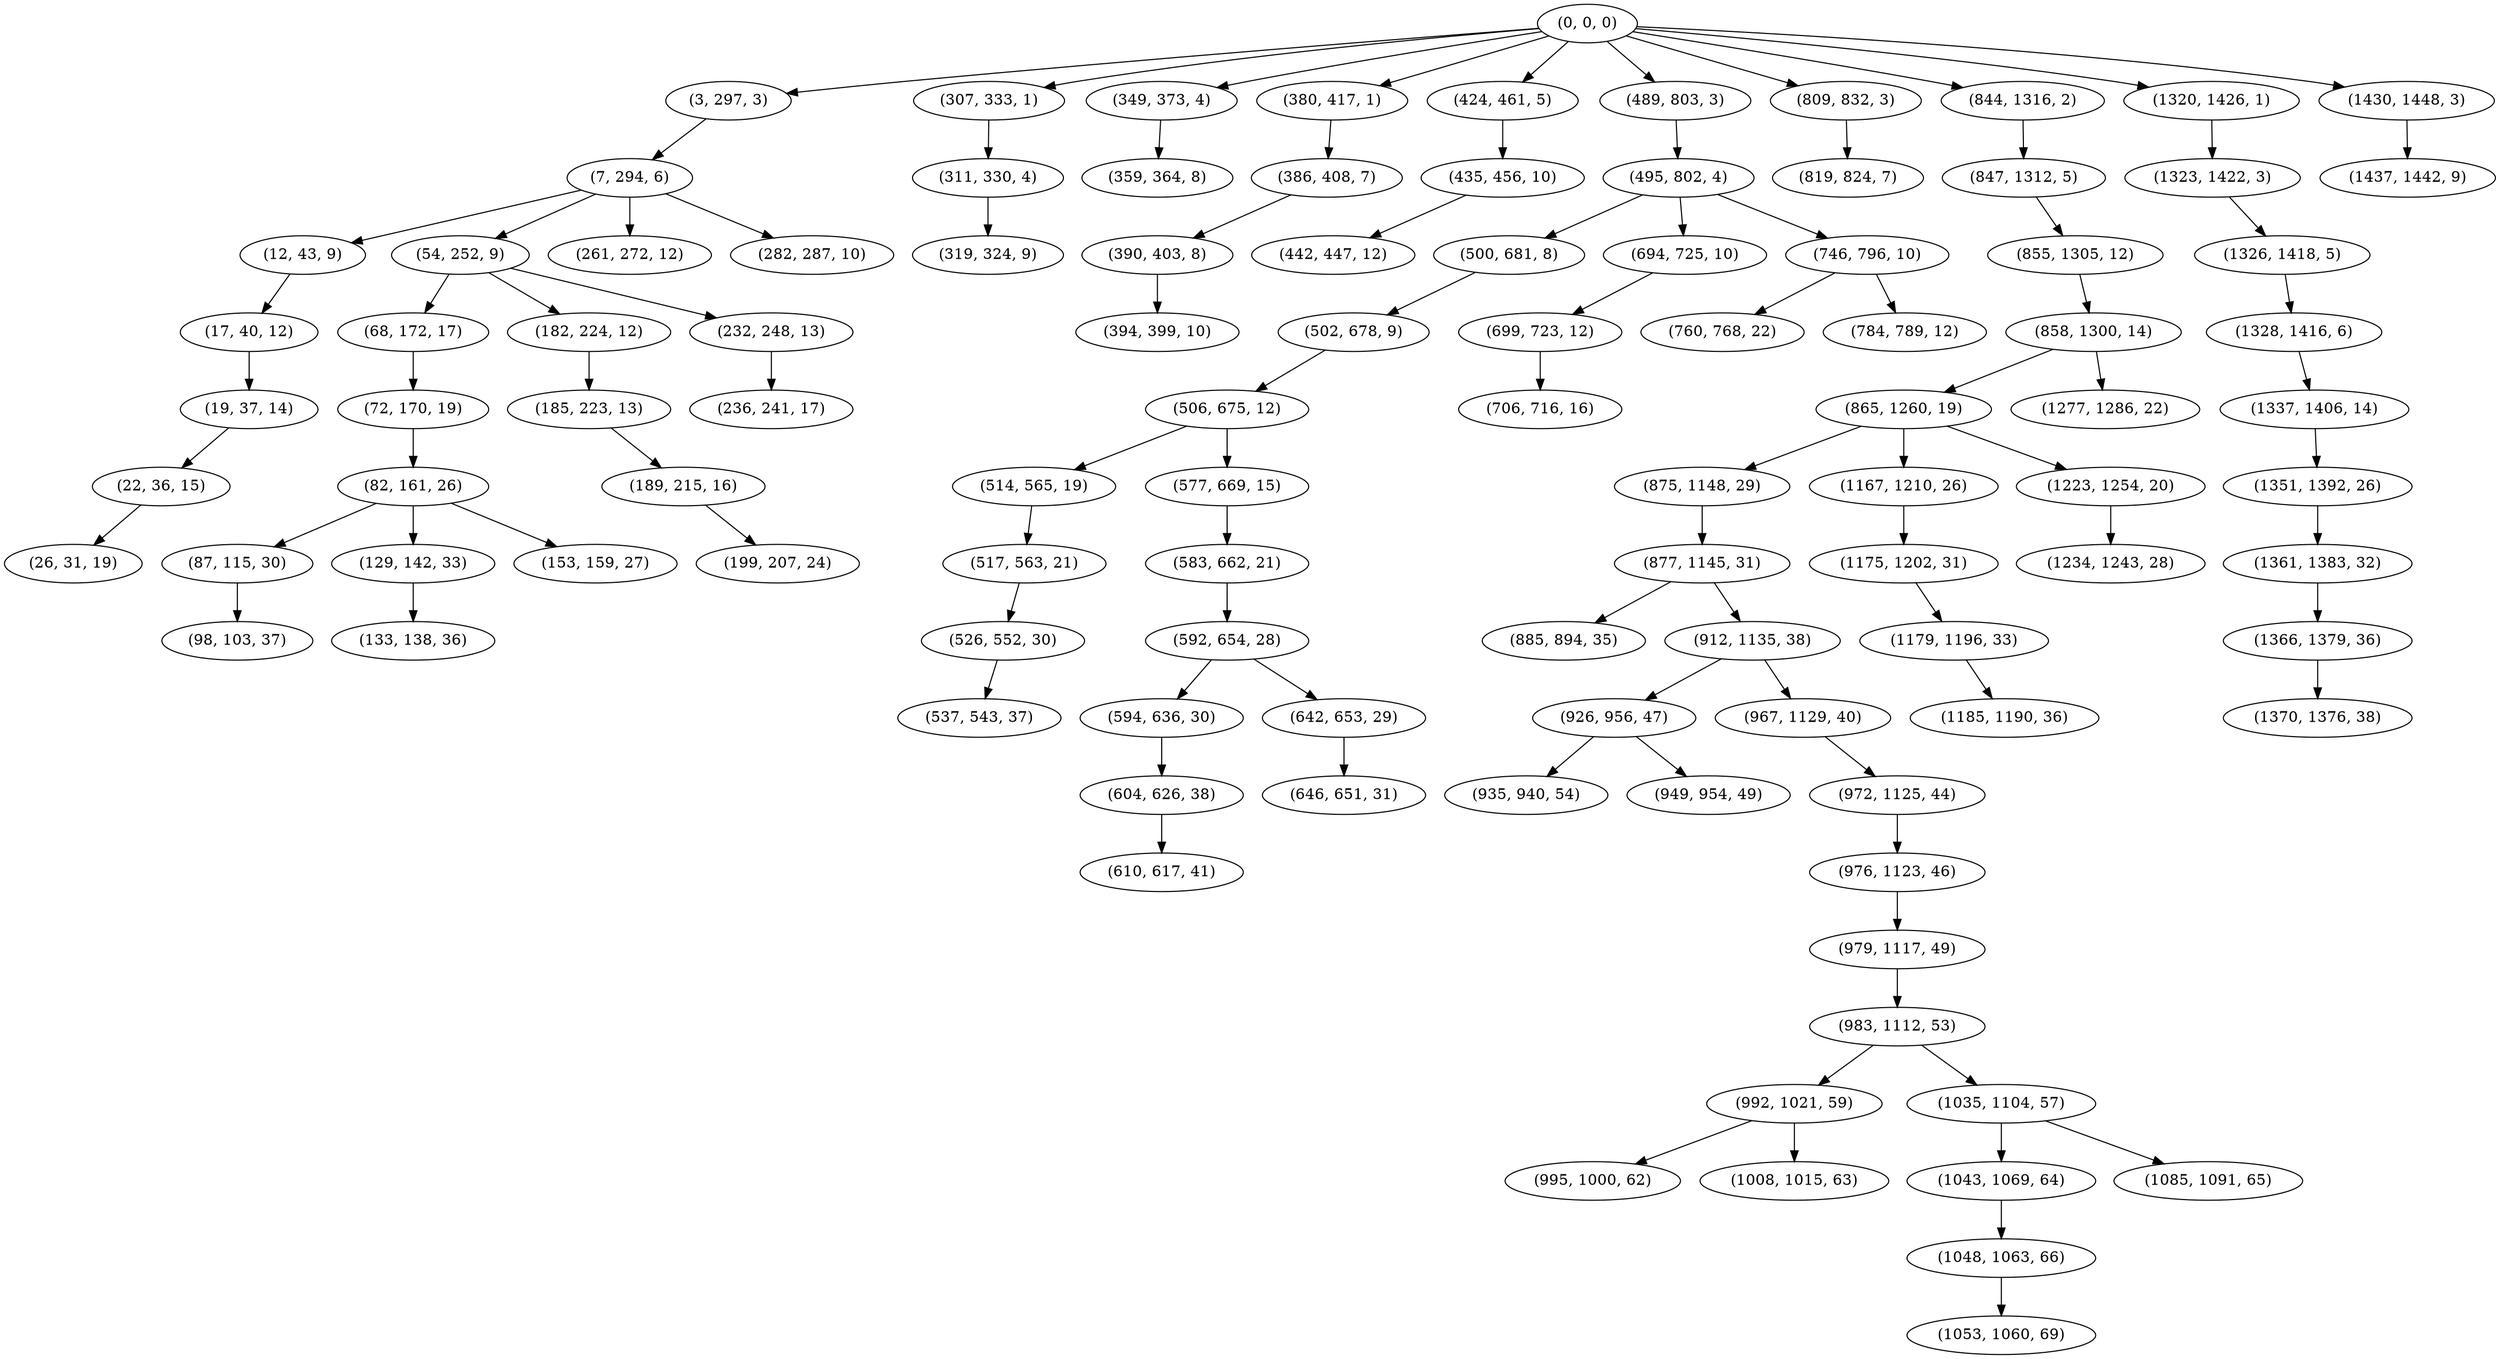 digraph tree {
    "(0, 0, 0)";
    "(3, 297, 3)";
    "(7, 294, 6)";
    "(12, 43, 9)";
    "(17, 40, 12)";
    "(19, 37, 14)";
    "(22, 36, 15)";
    "(26, 31, 19)";
    "(54, 252, 9)";
    "(68, 172, 17)";
    "(72, 170, 19)";
    "(82, 161, 26)";
    "(87, 115, 30)";
    "(98, 103, 37)";
    "(129, 142, 33)";
    "(133, 138, 36)";
    "(153, 159, 27)";
    "(182, 224, 12)";
    "(185, 223, 13)";
    "(189, 215, 16)";
    "(199, 207, 24)";
    "(232, 248, 13)";
    "(236, 241, 17)";
    "(261, 272, 12)";
    "(282, 287, 10)";
    "(307, 333, 1)";
    "(311, 330, 4)";
    "(319, 324, 9)";
    "(349, 373, 4)";
    "(359, 364, 8)";
    "(380, 417, 1)";
    "(386, 408, 7)";
    "(390, 403, 8)";
    "(394, 399, 10)";
    "(424, 461, 5)";
    "(435, 456, 10)";
    "(442, 447, 12)";
    "(489, 803, 3)";
    "(495, 802, 4)";
    "(500, 681, 8)";
    "(502, 678, 9)";
    "(506, 675, 12)";
    "(514, 565, 19)";
    "(517, 563, 21)";
    "(526, 552, 30)";
    "(537, 543, 37)";
    "(577, 669, 15)";
    "(583, 662, 21)";
    "(592, 654, 28)";
    "(594, 636, 30)";
    "(604, 626, 38)";
    "(610, 617, 41)";
    "(642, 653, 29)";
    "(646, 651, 31)";
    "(694, 725, 10)";
    "(699, 723, 12)";
    "(706, 716, 16)";
    "(746, 796, 10)";
    "(760, 768, 22)";
    "(784, 789, 12)";
    "(809, 832, 3)";
    "(819, 824, 7)";
    "(844, 1316, 2)";
    "(847, 1312, 5)";
    "(855, 1305, 12)";
    "(858, 1300, 14)";
    "(865, 1260, 19)";
    "(875, 1148, 29)";
    "(877, 1145, 31)";
    "(885, 894, 35)";
    "(912, 1135, 38)";
    "(926, 956, 47)";
    "(935, 940, 54)";
    "(949, 954, 49)";
    "(967, 1129, 40)";
    "(972, 1125, 44)";
    "(976, 1123, 46)";
    "(979, 1117, 49)";
    "(983, 1112, 53)";
    "(992, 1021, 59)";
    "(995, 1000, 62)";
    "(1008, 1015, 63)";
    "(1035, 1104, 57)";
    "(1043, 1069, 64)";
    "(1048, 1063, 66)";
    "(1053, 1060, 69)";
    "(1085, 1091, 65)";
    "(1167, 1210, 26)";
    "(1175, 1202, 31)";
    "(1179, 1196, 33)";
    "(1185, 1190, 36)";
    "(1223, 1254, 20)";
    "(1234, 1243, 28)";
    "(1277, 1286, 22)";
    "(1320, 1426, 1)";
    "(1323, 1422, 3)";
    "(1326, 1418, 5)";
    "(1328, 1416, 6)";
    "(1337, 1406, 14)";
    "(1351, 1392, 26)";
    "(1361, 1383, 32)";
    "(1366, 1379, 36)";
    "(1370, 1376, 38)";
    "(1430, 1448, 3)";
    "(1437, 1442, 9)";
    "(0, 0, 0)" -> "(3, 297, 3)";
    "(0, 0, 0)" -> "(307, 333, 1)";
    "(0, 0, 0)" -> "(349, 373, 4)";
    "(0, 0, 0)" -> "(380, 417, 1)";
    "(0, 0, 0)" -> "(424, 461, 5)";
    "(0, 0, 0)" -> "(489, 803, 3)";
    "(0, 0, 0)" -> "(809, 832, 3)";
    "(0, 0, 0)" -> "(844, 1316, 2)";
    "(0, 0, 0)" -> "(1320, 1426, 1)";
    "(0, 0, 0)" -> "(1430, 1448, 3)";
    "(3, 297, 3)" -> "(7, 294, 6)";
    "(7, 294, 6)" -> "(12, 43, 9)";
    "(7, 294, 6)" -> "(54, 252, 9)";
    "(7, 294, 6)" -> "(261, 272, 12)";
    "(7, 294, 6)" -> "(282, 287, 10)";
    "(12, 43, 9)" -> "(17, 40, 12)";
    "(17, 40, 12)" -> "(19, 37, 14)";
    "(19, 37, 14)" -> "(22, 36, 15)";
    "(22, 36, 15)" -> "(26, 31, 19)";
    "(54, 252, 9)" -> "(68, 172, 17)";
    "(54, 252, 9)" -> "(182, 224, 12)";
    "(54, 252, 9)" -> "(232, 248, 13)";
    "(68, 172, 17)" -> "(72, 170, 19)";
    "(72, 170, 19)" -> "(82, 161, 26)";
    "(82, 161, 26)" -> "(87, 115, 30)";
    "(82, 161, 26)" -> "(129, 142, 33)";
    "(82, 161, 26)" -> "(153, 159, 27)";
    "(87, 115, 30)" -> "(98, 103, 37)";
    "(129, 142, 33)" -> "(133, 138, 36)";
    "(182, 224, 12)" -> "(185, 223, 13)";
    "(185, 223, 13)" -> "(189, 215, 16)";
    "(189, 215, 16)" -> "(199, 207, 24)";
    "(232, 248, 13)" -> "(236, 241, 17)";
    "(307, 333, 1)" -> "(311, 330, 4)";
    "(311, 330, 4)" -> "(319, 324, 9)";
    "(349, 373, 4)" -> "(359, 364, 8)";
    "(380, 417, 1)" -> "(386, 408, 7)";
    "(386, 408, 7)" -> "(390, 403, 8)";
    "(390, 403, 8)" -> "(394, 399, 10)";
    "(424, 461, 5)" -> "(435, 456, 10)";
    "(435, 456, 10)" -> "(442, 447, 12)";
    "(489, 803, 3)" -> "(495, 802, 4)";
    "(495, 802, 4)" -> "(500, 681, 8)";
    "(495, 802, 4)" -> "(694, 725, 10)";
    "(495, 802, 4)" -> "(746, 796, 10)";
    "(500, 681, 8)" -> "(502, 678, 9)";
    "(502, 678, 9)" -> "(506, 675, 12)";
    "(506, 675, 12)" -> "(514, 565, 19)";
    "(506, 675, 12)" -> "(577, 669, 15)";
    "(514, 565, 19)" -> "(517, 563, 21)";
    "(517, 563, 21)" -> "(526, 552, 30)";
    "(526, 552, 30)" -> "(537, 543, 37)";
    "(577, 669, 15)" -> "(583, 662, 21)";
    "(583, 662, 21)" -> "(592, 654, 28)";
    "(592, 654, 28)" -> "(594, 636, 30)";
    "(592, 654, 28)" -> "(642, 653, 29)";
    "(594, 636, 30)" -> "(604, 626, 38)";
    "(604, 626, 38)" -> "(610, 617, 41)";
    "(642, 653, 29)" -> "(646, 651, 31)";
    "(694, 725, 10)" -> "(699, 723, 12)";
    "(699, 723, 12)" -> "(706, 716, 16)";
    "(746, 796, 10)" -> "(760, 768, 22)";
    "(746, 796, 10)" -> "(784, 789, 12)";
    "(809, 832, 3)" -> "(819, 824, 7)";
    "(844, 1316, 2)" -> "(847, 1312, 5)";
    "(847, 1312, 5)" -> "(855, 1305, 12)";
    "(855, 1305, 12)" -> "(858, 1300, 14)";
    "(858, 1300, 14)" -> "(865, 1260, 19)";
    "(858, 1300, 14)" -> "(1277, 1286, 22)";
    "(865, 1260, 19)" -> "(875, 1148, 29)";
    "(865, 1260, 19)" -> "(1167, 1210, 26)";
    "(865, 1260, 19)" -> "(1223, 1254, 20)";
    "(875, 1148, 29)" -> "(877, 1145, 31)";
    "(877, 1145, 31)" -> "(885, 894, 35)";
    "(877, 1145, 31)" -> "(912, 1135, 38)";
    "(912, 1135, 38)" -> "(926, 956, 47)";
    "(912, 1135, 38)" -> "(967, 1129, 40)";
    "(926, 956, 47)" -> "(935, 940, 54)";
    "(926, 956, 47)" -> "(949, 954, 49)";
    "(967, 1129, 40)" -> "(972, 1125, 44)";
    "(972, 1125, 44)" -> "(976, 1123, 46)";
    "(976, 1123, 46)" -> "(979, 1117, 49)";
    "(979, 1117, 49)" -> "(983, 1112, 53)";
    "(983, 1112, 53)" -> "(992, 1021, 59)";
    "(983, 1112, 53)" -> "(1035, 1104, 57)";
    "(992, 1021, 59)" -> "(995, 1000, 62)";
    "(992, 1021, 59)" -> "(1008, 1015, 63)";
    "(1035, 1104, 57)" -> "(1043, 1069, 64)";
    "(1035, 1104, 57)" -> "(1085, 1091, 65)";
    "(1043, 1069, 64)" -> "(1048, 1063, 66)";
    "(1048, 1063, 66)" -> "(1053, 1060, 69)";
    "(1167, 1210, 26)" -> "(1175, 1202, 31)";
    "(1175, 1202, 31)" -> "(1179, 1196, 33)";
    "(1179, 1196, 33)" -> "(1185, 1190, 36)";
    "(1223, 1254, 20)" -> "(1234, 1243, 28)";
    "(1320, 1426, 1)" -> "(1323, 1422, 3)";
    "(1323, 1422, 3)" -> "(1326, 1418, 5)";
    "(1326, 1418, 5)" -> "(1328, 1416, 6)";
    "(1328, 1416, 6)" -> "(1337, 1406, 14)";
    "(1337, 1406, 14)" -> "(1351, 1392, 26)";
    "(1351, 1392, 26)" -> "(1361, 1383, 32)";
    "(1361, 1383, 32)" -> "(1366, 1379, 36)";
    "(1366, 1379, 36)" -> "(1370, 1376, 38)";
    "(1430, 1448, 3)" -> "(1437, 1442, 9)";
}

